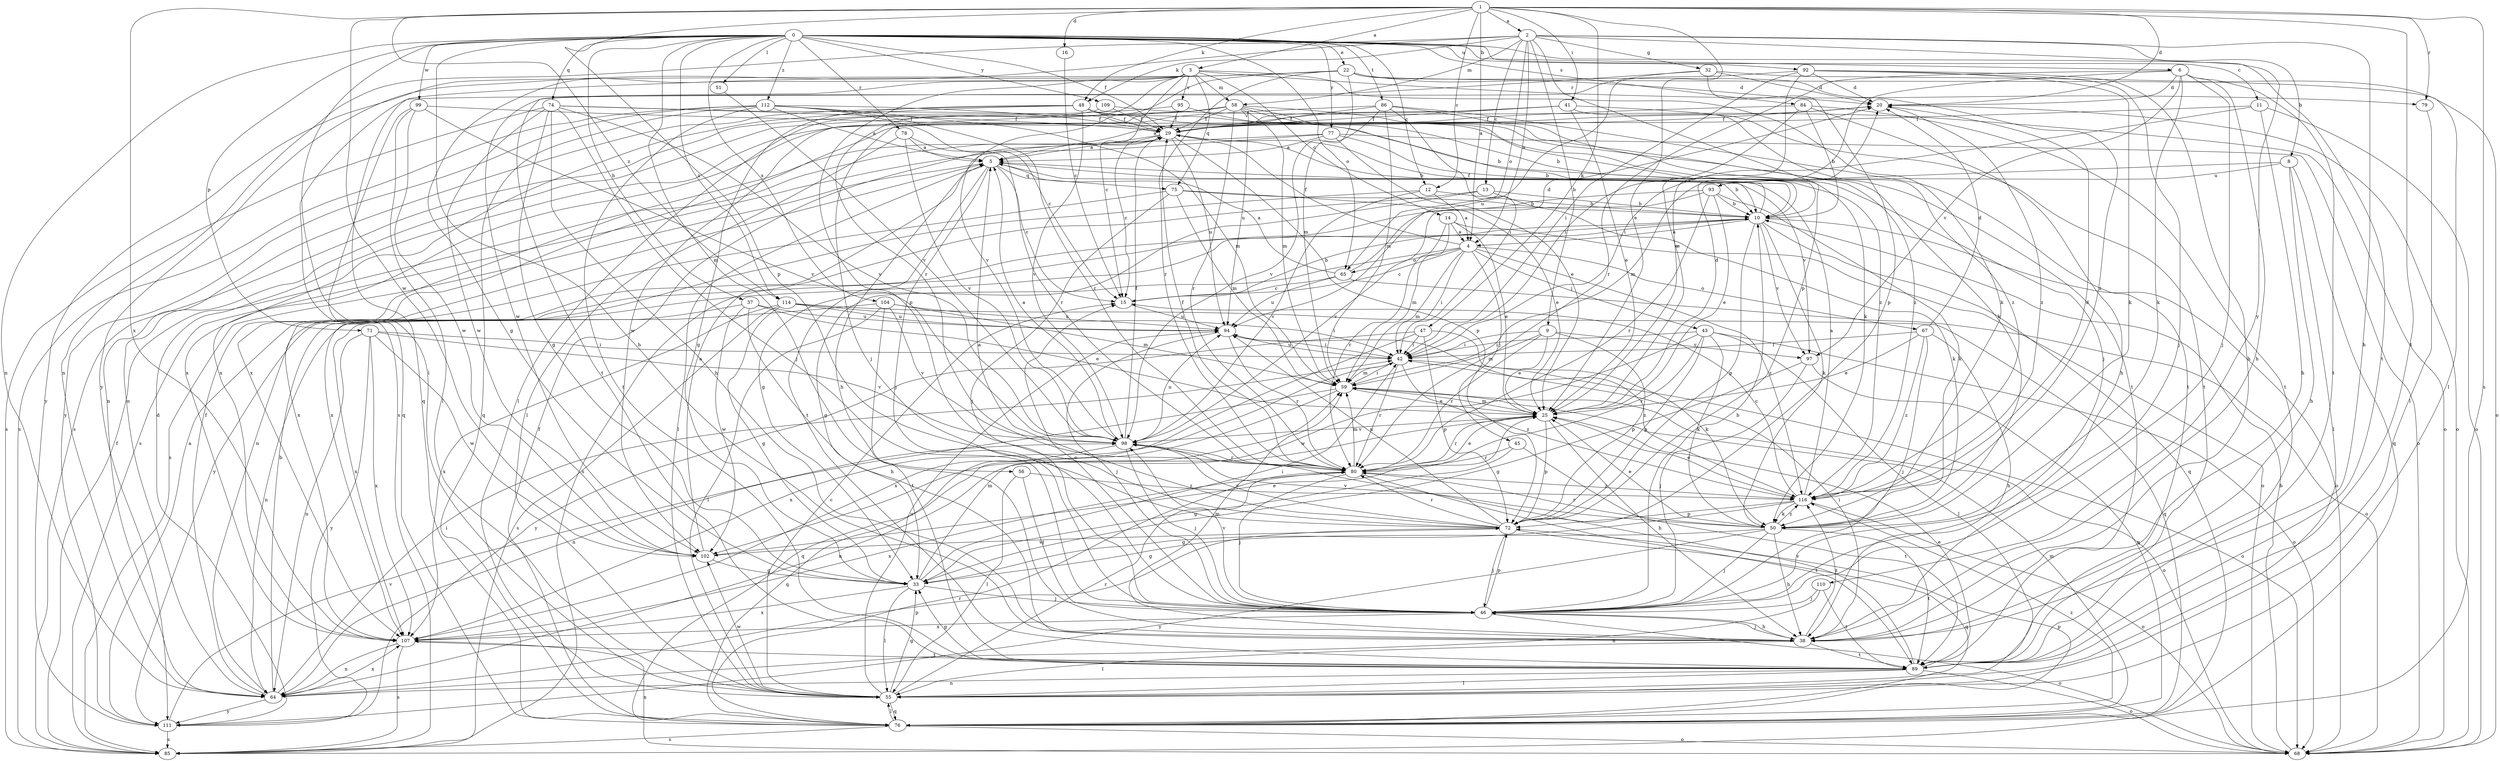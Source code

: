 strict digraph  {
0;
1;
2;
3;
4;
5;
6;
8;
9;
10;
11;
12;
13;
14;
15;
16;
20;
22;
25;
29;
32;
33;
37;
38;
41;
42;
43;
45;
46;
47;
48;
50;
51;
55;
56;
58;
59;
64;
65;
67;
68;
71;
72;
74;
75;
76;
77;
78;
79;
80;
84;
85;
86;
89;
92;
93;
94;
95;
97;
98;
99;
102;
104;
107;
109;
110;
111;
112;
114;
116;
0 -> 6  [label=b];
0 -> 11  [label=c];
0 -> 12  [label=c];
0 -> 22  [label=e];
0 -> 29  [label=f];
0 -> 37  [label=h];
0 -> 38  [label=h];
0 -> 51  [label=l];
0 -> 55  [label=l];
0 -> 56  [label=m];
0 -> 64  [label=n];
0 -> 65  [label=o];
0 -> 71  [label=p];
0 -> 74  [label=q];
0 -> 77  [label=r];
0 -> 78  [label=r];
0 -> 84  [label=s];
0 -> 86  [label=t];
0 -> 89  [label=t];
0 -> 92  [label=u];
0 -> 99  [label=w];
0 -> 104  [label=x];
0 -> 109  [label=y];
0 -> 112  [label=z];
0 -> 114  [label=z];
1 -> 2  [label=a];
1 -> 3  [label=a];
1 -> 4  [label=a];
1 -> 12  [label=c];
1 -> 16  [label=d];
1 -> 20  [label=d];
1 -> 25  [label=e];
1 -> 41  [label=i];
1 -> 47  [label=k];
1 -> 48  [label=k];
1 -> 72  [label=p];
1 -> 79  [label=r];
1 -> 85  [label=s];
1 -> 89  [label=t];
1 -> 102  [label=w];
1 -> 107  [label=x];
1 -> 114  [label=z];
2 -> 4  [label=a];
2 -> 8  [label=b];
2 -> 9  [label=b];
2 -> 13  [label=c];
2 -> 32  [label=g];
2 -> 38  [label=h];
2 -> 48  [label=k];
2 -> 58  [label=m];
2 -> 64  [label=n];
2 -> 65  [label=o];
2 -> 72  [label=p];
2 -> 110  [label=y];
2 -> 111  [label=y];
3 -> 14  [label=c];
3 -> 15  [label=c];
3 -> 33  [label=g];
3 -> 50  [label=k];
3 -> 58  [label=m];
3 -> 72  [label=p];
3 -> 75  [label=q];
3 -> 79  [label=r];
3 -> 80  [label=r];
3 -> 89  [label=t];
3 -> 95  [label=v];
4 -> 15  [label=c];
4 -> 29  [label=f];
4 -> 33  [label=g];
4 -> 42  [label=i];
4 -> 43  [label=j];
4 -> 45  [label=j];
4 -> 59  [label=m];
4 -> 65  [label=o];
4 -> 67  [label=o];
4 -> 116  [label=z];
5 -> 10  [label=b];
5 -> 15  [label=c];
5 -> 46  [label=j];
5 -> 55  [label=l];
5 -> 75  [label=q];
5 -> 85  [label=s];
5 -> 89  [label=t];
5 -> 97  [label=v];
6 -> 20  [label=d];
6 -> 25  [label=e];
6 -> 38  [label=h];
6 -> 46  [label=j];
6 -> 50  [label=k];
6 -> 80  [label=r];
6 -> 89  [label=t];
6 -> 97  [label=v];
8 -> 38  [label=h];
8 -> 55  [label=l];
8 -> 59  [label=m];
8 -> 76  [label=q];
8 -> 93  [label=u];
9 -> 25  [label=e];
9 -> 42  [label=i];
9 -> 59  [label=m];
9 -> 72  [label=p];
9 -> 80  [label=r];
9 -> 97  [label=v];
10 -> 4  [label=a];
10 -> 29  [label=f];
10 -> 50  [label=k];
10 -> 68  [label=o];
10 -> 72  [label=p];
10 -> 76  [label=q];
10 -> 97  [label=v];
10 -> 111  [label=y];
11 -> 29  [label=f];
11 -> 38  [label=h];
11 -> 42  [label=i];
11 -> 68  [label=o];
12 -> 4  [label=a];
12 -> 10  [label=b];
12 -> 98  [label=v];
12 -> 107  [label=x];
13 -> 10  [label=b];
13 -> 33  [label=g];
13 -> 50  [label=k];
13 -> 85  [label=s];
14 -> 4  [label=a];
14 -> 25  [label=e];
14 -> 59  [label=m];
14 -> 68  [label=o];
14 -> 80  [label=r];
15 -> 10  [label=b];
15 -> 94  [label=u];
16 -> 15  [label=c];
20 -> 29  [label=f];
20 -> 68  [label=o];
20 -> 116  [label=z];
22 -> 20  [label=d];
22 -> 59  [label=m];
22 -> 68  [label=o];
22 -> 76  [label=q];
22 -> 80  [label=r];
22 -> 98  [label=v];
22 -> 111  [label=y];
22 -> 116  [label=z];
25 -> 20  [label=d];
25 -> 38  [label=h];
25 -> 59  [label=m];
25 -> 64  [label=n];
25 -> 72  [label=p];
25 -> 80  [label=r];
25 -> 98  [label=v];
29 -> 5  [label=a];
29 -> 10  [label=b];
29 -> 15  [label=c];
29 -> 72  [label=p];
29 -> 94  [label=u];
32 -> 20  [label=d];
32 -> 55  [label=l];
32 -> 72  [label=p];
32 -> 85  [label=s];
32 -> 102  [label=w];
33 -> 42  [label=i];
33 -> 46  [label=j];
33 -> 55  [label=l];
33 -> 59  [label=m];
33 -> 107  [label=x];
37 -> 25  [label=e];
37 -> 38  [label=h];
37 -> 64  [label=n];
37 -> 94  [label=u];
37 -> 102  [label=w];
38 -> 42  [label=i];
38 -> 46  [label=j];
38 -> 55  [label=l];
38 -> 59  [label=m];
38 -> 89  [label=t];
38 -> 116  [label=z];
41 -> 5  [label=a];
41 -> 25  [label=e];
41 -> 29  [label=f];
41 -> 89  [label=t];
41 -> 107  [label=x];
41 -> 116  [label=z];
42 -> 59  [label=m];
42 -> 68  [label=o];
42 -> 80  [label=r];
42 -> 94  [label=u];
42 -> 107  [label=x];
42 -> 116  [label=z];
43 -> 42  [label=i];
43 -> 50  [label=k];
43 -> 55  [label=l];
43 -> 68  [label=o];
43 -> 72  [label=p];
43 -> 80  [label=r];
43 -> 102  [label=w];
45 -> 33  [label=g];
45 -> 80  [label=r];
45 -> 89  [label=t];
46 -> 10  [label=b];
46 -> 15  [label=c];
46 -> 38  [label=h];
46 -> 68  [label=o];
46 -> 72  [label=p];
46 -> 98  [label=v];
46 -> 107  [label=x];
47 -> 42  [label=i];
47 -> 50  [label=k];
47 -> 72  [label=p];
47 -> 107  [label=x];
47 -> 111  [label=y];
48 -> 10  [label=b];
48 -> 29  [label=f];
48 -> 33  [label=g];
48 -> 46  [label=j];
48 -> 64  [label=n];
48 -> 98  [label=v];
48 -> 107  [label=x];
50 -> 25  [label=e];
50 -> 33  [label=g];
50 -> 38  [label=h];
50 -> 46  [label=j];
50 -> 80  [label=r];
50 -> 89  [label=t];
50 -> 98  [label=v];
50 -> 111  [label=y];
50 -> 116  [label=z];
51 -> 98  [label=v];
55 -> 15  [label=c];
55 -> 33  [label=g];
55 -> 76  [label=q];
55 -> 80  [label=r];
55 -> 94  [label=u];
55 -> 102  [label=w];
56 -> 46  [label=j];
56 -> 55  [label=l];
56 -> 116  [label=z];
58 -> 10  [label=b];
58 -> 29  [label=f];
58 -> 46  [label=j];
58 -> 50  [label=k];
58 -> 59  [label=m];
58 -> 64  [label=n];
58 -> 80  [label=r];
58 -> 89  [label=t];
58 -> 94  [label=u];
58 -> 102  [label=w];
59 -> 25  [label=e];
59 -> 42  [label=i];
59 -> 64  [label=n];
59 -> 68  [label=o];
59 -> 76  [label=q];
64 -> 10  [label=b];
64 -> 29  [label=f];
64 -> 42  [label=i];
64 -> 72  [label=p];
64 -> 107  [label=x];
64 -> 111  [label=y];
65 -> 5  [label=a];
65 -> 15  [label=c];
65 -> 20  [label=d];
65 -> 68  [label=o];
65 -> 94  [label=u];
67 -> 20  [label=d];
67 -> 25  [label=e];
67 -> 38  [label=h];
67 -> 42  [label=i];
67 -> 46  [label=j];
67 -> 116  [label=z];
68 -> 10  [label=b];
68 -> 107  [label=x];
71 -> 42  [label=i];
71 -> 64  [label=n];
71 -> 98  [label=v];
71 -> 102  [label=w];
71 -> 107  [label=x];
71 -> 111  [label=y];
72 -> 5  [label=a];
72 -> 46  [label=j];
72 -> 76  [label=q];
72 -> 80  [label=r];
72 -> 94  [label=u];
72 -> 98  [label=v];
72 -> 102  [label=w];
74 -> 29  [label=f];
74 -> 33  [label=g];
74 -> 38  [label=h];
74 -> 46  [label=j];
74 -> 85  [label=s];
74 -> 98  [label=v];
74 -> 102  [label=w];
74 -> 116  [label=z];
75 -> 10  [label=b];
75 -> 25  [label=e];
75 -> 46  [label=j];
75 -> 59  [label=m];
75 -> 107  [label=x];
76 -> 29  [label=f];
76 -> 55  [label=l];
76 -> 59  [label=m];
76 -> 68  [label=o];
76 -> 72  [label=p];
76 -> 80  [label=r];
76 -> 85  [label=s];
76 -> 116  [label=z];
77 -> 5  [label=a];
77 -> 10  [label=b];
77 -> 25  [label=e];
77 -> 38  [label=h];
77 -> 68  [label=o];
77 -> 85  [label=s];
78 -> 5  [label=a];
78 -> 55  [label=l];
78 -> 80  [label=r];
78 -> 98  [label=v];
79 -> 55  [label=l];
80 -> 25  [label=e];
80 -> 29  [label=f];
80 -> 46  [label=j];
80 -> 59  [label=m];
80 -> 89  [label=t];
80 -> 107  [label=x];
80 -> 116  [label=z];
84 -> 10  [label=b];
84 -> 29  [label=f];
84 -> 38  [label=h];
84 -> 42  [label=i];
84 -> 89  [label=t];
85 -> 29  [label=f];
86 -> 29  [label=f];
86 -> 42  [label=i];
86 -> 59  [label=m];
86 -> 89  [label=t];
86 -> 98  [label=v];
86 -> 107  [label=x];
86 -> 116  [label=z];
89 -> 25  [label=e];
89 -> 33  [label=g];
89 -> 55  [label=l];
89 -> 64  [label=n];
89 -> 68  [label=o];
89 -> 98  [label=v];
92 -> 20  [label=d];
92 -> 25  [label=e];
92 -> 38  [label=h];
92 -> 42  [label=i];
92 -> 46  [label=j];
92 -> 50  [label=k];
92 -> 94  [label=u];
93 -> 10  [label=b];
93 -> 25  [label=e];
93 -> 50  [label=k];
93 -> 64  [label=n];
93 -> 80  [label=r];
93 -> 98  [label=v];
94 -> 42  [label=i];
94 -> 46  [label=j];
94 -> 80  [label=r];
94 -> 116  [label=z];
95 -> 29  [label=f];
95 -> 50  [label=k];
95 -> 85  [label=s];
97 -> 33  [label=g];
97 -> 46  [label=j];
97 -> 76  [label=q];
98 -> 5  [label=a];
98 -> 29  [label=f];
98 -> 46  [label=j];
98 -> 76  [label=q];
98 -> 80  [label=r];
98 -> 94  [label=u];
99 -> 29  [label=f];
99 -> 55  [label=l];
99 -> 76  [label=q];
99 -> 98  [label=v];
99 -> 102  [label=w];
102 -> 5  [label=a];
102 -> 25  [label=e];
102 -> 33  [label=g];
104 -> 55  [label=l];
104 -> 59  [label=m];
104 -> 89  [label=t];
104 -> 94  [label=u];
104 -> 98  [label=v];
104 -> 107  [label=x];
107 -> 64  [label=n];
107 -> 85  [label=s];
107 -> 89  [label=t];
109 -> 29  [label=f];
109 -> 55  [label=l];
109 -> 68  [label=o];
110 -> 46  [label=j];
110 -> 64  [label=n];
110 -> 89  [label=t];
111 -> 5  [label=a];
111 -> 20  [label=d];
111 -> 85  [label=s];
111 -> 98  [label=v];
112 -> 5  [label=a];
112 -> 15  [label=c];
112 -> 29  [label=f];
112 -> 59  [label=m];
112 -> 76  [label=q];
112 -> 80  [label=r];
112 -> 85  [label=s];
112 -> 89  [label=t];
112 -> 111  [label=y];
114 -> 33  [label=g];
114 -> 42  [label=i];
114 -> 76  [label=q];
114 -> 85  [label=s];
114 -> 94  [label=u];
114 -> 107  [label=x];
116 -> 5  [label=a];
116 -> 15  [label=c];
116 -> 20  [label=d];
116 -> 25  [label=e];
116 -> 33  [label=g];
116 -> 50  [label=k];
116 -> 68  [label=o];
116 -> 72  [label=p];
}
